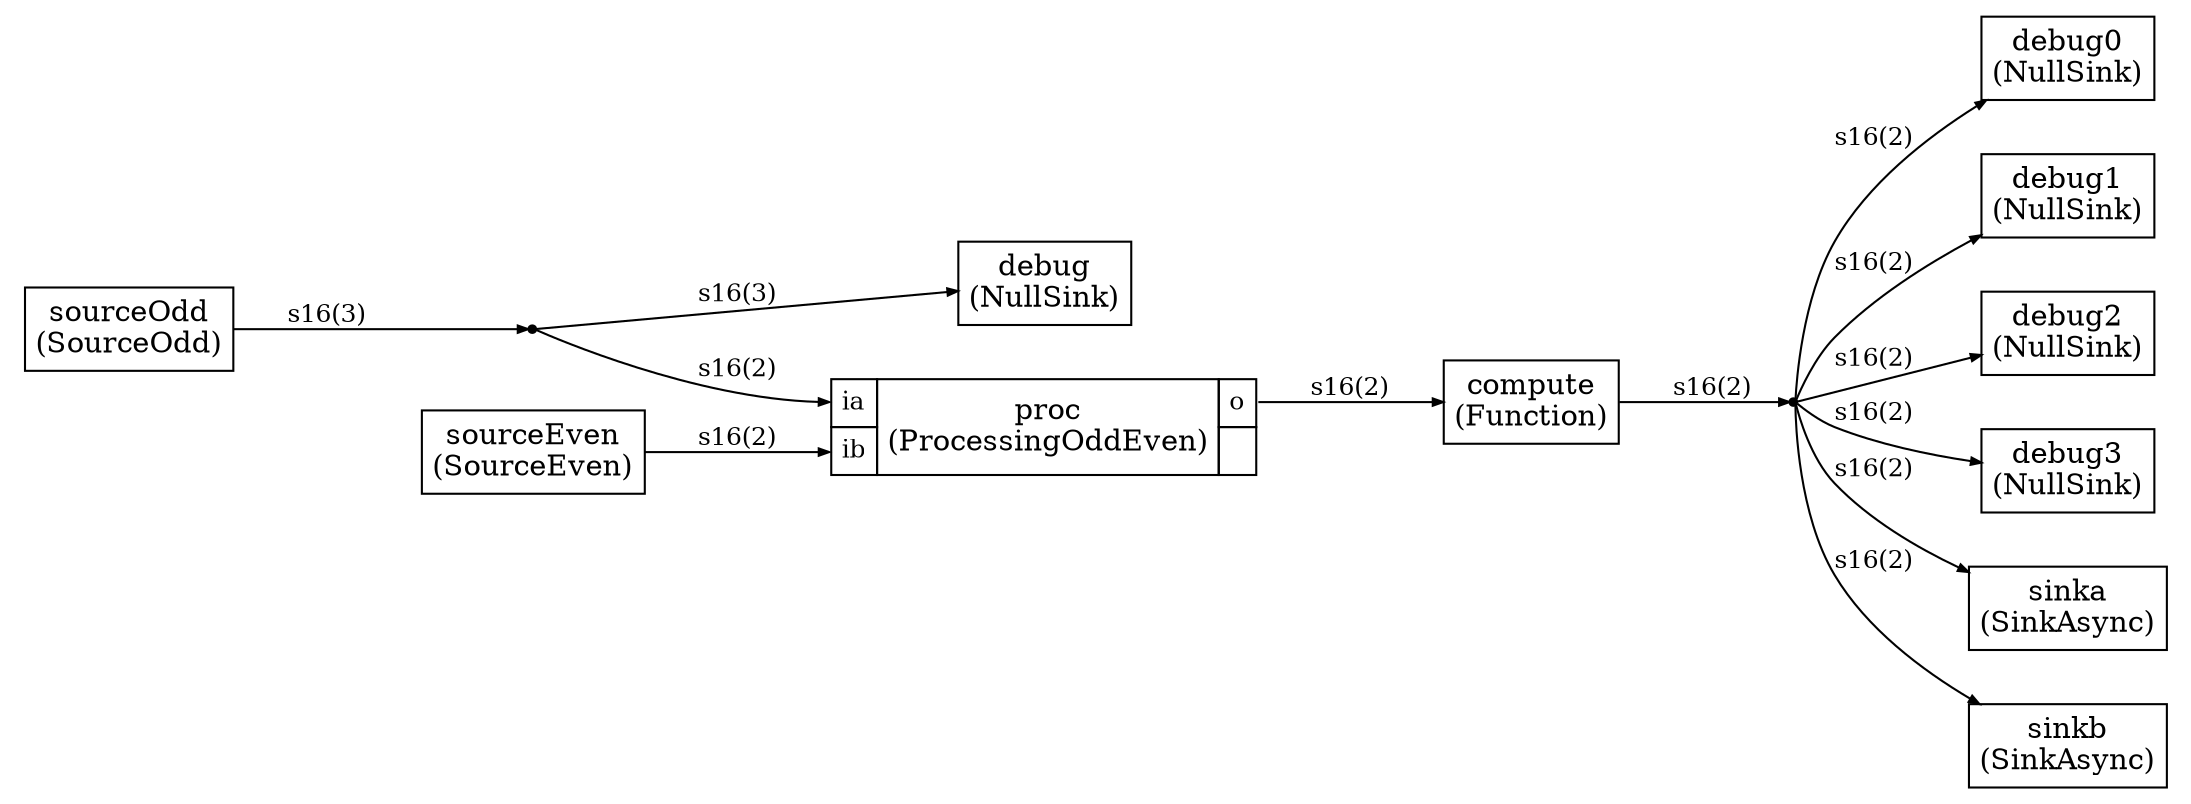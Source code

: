 



digraph structs {
    bgcolor = "white"
    node [shape=plaintext,color="black",fontcolor="black",fontname="Times-Roman"]
    rankdir=LR
    edge [arrowsize="0.5",color="black",fontcolor="black",fontname="Times-Roman"]


compute1 [label=<
<TABLE color="black" bgcolor="none" BORDER="0" CELLBORDER="1" CELLSPACING="0" CELLPADDING="4">
  <TR>
    <TD ALIGN="CENTER" PORT="i"><FONT COLOR="black" POINT-SIZE="14.0">compute<BR/>(Function)</FONT></TD>
  </TR>
</TABLE>>];

debug [label=<
<TABLE color="black" bgcolor="none" BORDER="0" CELLBORDER="1" CELLSPACING="0" CELLPADDING="4">
  <TR>
    <TD ALIGN="CENTER" PORT="i"><FONT COLOR="black" POINT-SIZE="14.0">debug<BR/>(NullSink)</FONT></TD>
  </TR>
</TABLE>>];

debug0 [label=<
<TABLE color="black" bgcolor="none" BORDER="0" CELLBORDER="1" CELLSPACING="0" CELLPADDING="4">
  <TR>
    <TD ALIGN="CENTER" PORT="i"><FONT COLOR="black" POINT-SIZE="14.0">debug0<BR/>(NullSink)</FONT></TD>
  </TR>
</TABLE>>];

debug1 [label=<
<TABLE color="black" bgcolor="none" BORDER="0" CELLBORDER="1" CELLSPACING="0" CELLPADDING="4">
  <TR>
    <TD ALIGN="CENTER" PORT="i"><FONT COLOR="black" POINT-SIZE="14.0">debug1<BR/>(NullSink)</FONT></TD>
  </TR>
</TABLE>>];

debug2 [label=<
<TABLE color="black" bgcolor="none" BORDER="0" CELLBORDER="1" CELLSPACING="0" CELLPADDING="4">
  <TR>
    <TD ALIGN="CENTER" PORT="i"><FONT COLOR="black" POINT-SIZE="14.0">debug2<BR/>(NullSink)</FONT></TD>
  </TR>
</TABLE>>];

debug3 [label=<
<TABLE color="black" bgcolor="none" BORDER="0" CELLBORDER="1" CELLSPACING="0" CELLPADDING="4">
  <TR>
    <TD ALIGN="CENTER" PORT="i"><FONT COLOR="black" POINT-SIZE="14.0">debug3<BR/>(NullSink)</FONT></TD>
  </TR>
</TABLE>>];

dup0 [shape=point,label="dup0"]

dup1 [shape=point,label="dup1"]


proc [label=<
<TABLE color="black" bgcolor="none" BORDER="0" CELLBORDER="1" CELLSPACING="0" CELLPADDING="4">
  <TR>
    <TD PORT="ia"><FONT POINT-SIZE="12.0" COLOR="black">ia</FONT></TD>
    <TD ALIGN="CENTER" ROWSPAN="2"><FONT COLOR="black" POINT-SIZE="14.0">proc<BR/>(ProcessingOddEven)</FONT></TD>
    <TD PORT="o"><FONT POINT-SIZE="12.0" COLOR="black">o</FONT></TD>
  </TR>
<TR>
<TD PORT="ib"><FONT POINT-SIZE="12.0" COLOR="black">ib</FONT></TD>

 
<TD></TD></TR>

</TABLE>>];

sinka [label=<
<TABLE color="black" bgcolor="none" BORDER="0" CELLBORDER="1" CELLSPACING="0" CELLPADDING="4">
  <TR>
    <TD ALIGN="CENTER" PORT="i"><FONT COLOR="black" POINT-SIZE="14.0">sinka<BR/>(SinkAsync)</FONT></TD>
  </TR>
</TABLE>>];

sinkb [label=<
<TABLE color="black" bgcolor="none" BORDER="0" CELLBORDER="1" CELLSPACING="0" CELLPADDING="4">
  <TR>
    <TD ALIGN="CENTER" PORT="i"><FONT COLOR="black" POINT-SIZE="14.0">sinkb<BR/>(SinkAsync)</FONT></TD>
  </TR>
</TABLE>>];

sourceEven [label=<
<TABLE color="black" bgcolor="none" BORDER="0" CELLBORDER="1" CELLSPACING="0" CELLPADDING="4">
  <TR>
    <TD ALIGN="CENTER" PORT="i"><FONT COLOR="black" POINT-SIZE="14.0">sourceEven<BR/>(SourceEven)</FONT></TD>
  </TR>
</TABLE>>];

sourceOdd [label=<
<TABLE color="black" bgcolor="none" BORDER="0" CELLBORDER="1" CELLSPACING="0" CELLPADDING="4">
  <TR>
    <TD ALIGN="CENTER" PORT="i"><FONT COLOR="black" POINT-SIZE="14.0">sourceOdd<BR/>(SourceOdd)</FONT></TD>
  </TR>
</TABLE>>];



sourceEven:i -> proc:ib [style="solid",color="black",fontsize="12.0",fontcolor="black",label=<s16(2)>

]

proc:o -> compute1:i [style="solid",color="black",fontsize="12.0",fontcolor="black",label=<s16(2)>

]

sourceOdd:i ->  
dup0 [style="solid",color="black",fontsize="12.0",fontcolor="black",label=<s16(3)>

]

 
dup0 -> proc:ia [style="solid",color="black",fontsize="12.0",fontcolor="black",label=<s16(2)>

]

 
dup0 -> debug:i [style="solid",color="black",fontsize="12.0",fontcolor="black",label=<s16(3)>

]

compute1:i ->  
dup1 [style="solid",color="black",fontsize="12.0",fontcolor="black",label=<s16(2)>

]

 
dup1 -> sinka:i [style="solid",color="black",fontsize="12.0",fontcolor="black",label=<s16(2)>

]

 
dup1 -> sinkb:i [style="solid",color="black",fontsize="12.0",fontcolor="black",label=<s16(2)>

]

 
dup1 -> debug0:i [style="solid",color="black",fontsize="12.0",fontcolor="black",label=<s16(2)>

]

 
dup1 -> debug1:i [style="solid",color="black",fontsize="12.0",fontcolor="black",label=<s16(2)>

]

 
dup1 -> debug2:i [style="solid",color="black",fontsize="12.0",fontcolor="black",label=<s16(2)>

]

 
dup1 -> debug3:i [style="solid",color="black",fontsize="12.0",fontcolor="black",label=<s16(2)>

]


}
